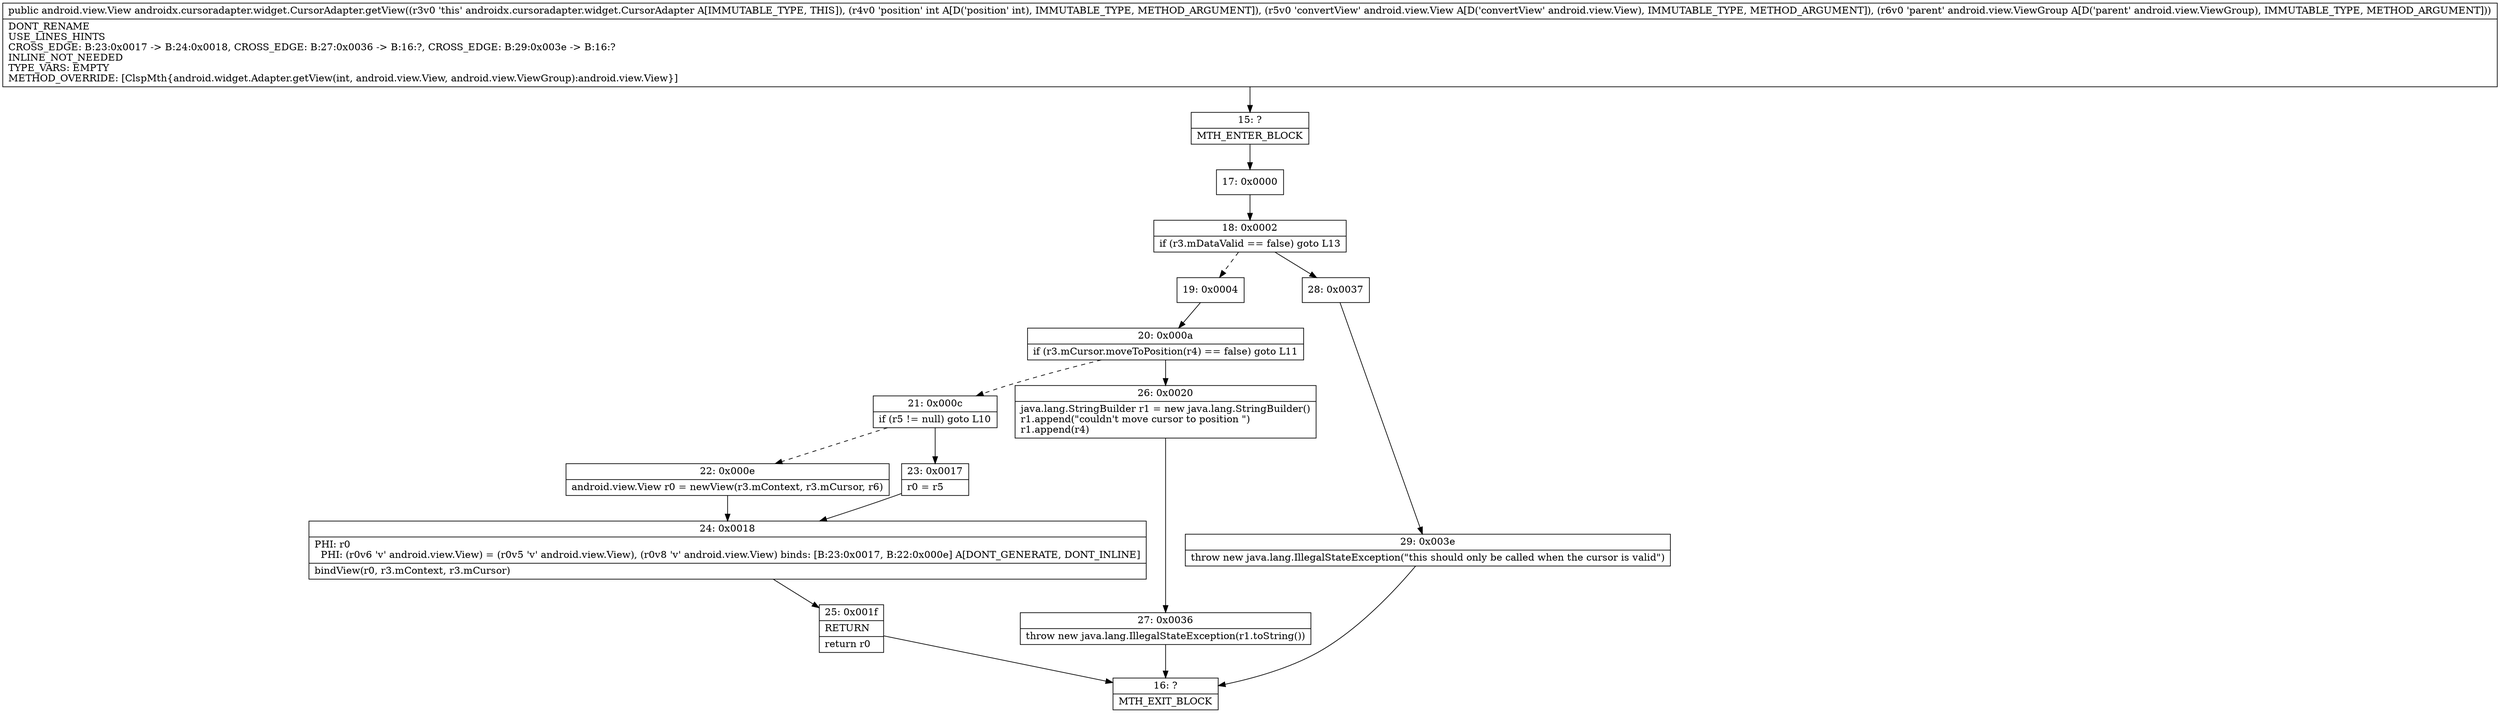 digraph "CFG forandroidx.cursoradapter.widget.CursorAdapter.getView(ILandroid\/view\/View;Landroid\/view\/ViewGroup;)Landroid\/view\/View;" {
Node_15 [shape=record,label="{15\:\ ?|MTH_ENTER_BLOCK\l}"];
Node_17 [shape=record,label="{17\:\ 0x0000}"];
Node_18 [shape=record,label="{18\:\ 0x0002|if (r3.mDataValid == false) goto L13\l}"];
Node_19 [shape=record,label="{19\:\ 0x0004}"];
Node_20 [shape=record,label="{20\:\ 0x000a|if (r3.mCursor.moveToPosition(r4) == false) goto L11\l}"];
Node_21 [shape=record,label="{21\:\ 0x000c|if (r5 != null) goto L10\l}"];
Node_22 [shape=record,label="{22\:\ 0x000e|android.view.View r0 = newView(r3.mContext, r3.mCursor, r6)\l}"];
Node_24 [shape=record,label="{24\:\ 0x0018|PHI: r0 \l  PHI: (r0v6 'v' android.view.View) = (r0v5 'v' android.view.View), (r0v8 'v' android.view.View) binds: [B:23:0x0017, B:22:0x000e] A[DONT_GENERATE, DONT_INLINE]\l|bindView(r0, r3.mContext, r3.mCursor)\l}"];
Node_25 [shape=record,label="{25\:\ 0x001f|RETURN\l|return r0\l}"];
Node_16 [shape=record,label="{16\:\ ?|MTH_EXIT_BLOCK\l}"];
Node_23 [shape=record,label="{23\:\ 0x0017|r0 = r5\l}"];
Node_26 [shape=record,label="{26\:\ 0x0020|java.lang.StringBuilder r1 = new java.lang.StringBuilder()\lr1.append(\"couldn't move cursor to position \")\lr1.append(r4)\l}"];
Node_27 [shape=record,label="{27\:\ 0x0036|throw new java.lang.IllegalStateException(r1.toString())\l}"];
Node_28 [shape=record,label="{28\:\ 0x0037}"];
Node_29 [shape=record,label="{29\:\ 0x003e|throw new java.lang.IllegalStateException(\"this should only be called when the cursor is valid\")\l}"];
MethodNode[shape=record,label="{public android.view.View androidx.cursoradapter.widget.CursorAdapter.getView((r3v0 'this' androidx.cursoradapter.widget.CursorAdapter A[IMMUTABLE_TYPE, THIS]), (r4v0 'position' int A[D('position' int), IMMUTABLE_TYPE, METHOD_ARGUMENT]), (r5v0 'convertView' android.view.View A[D('convertView' android.view.View), IMMUTABLE_TYPE, METHOD_ARGUMENT]), (r6v0 'parent' android.view.ViewGroup A[D('parent' android.view.ViewGroup), IMMUTABLE_TYPE, METHOD_ARGUMENT]))  | DONT_RENAME\lUSE_LINES_HINTS\lCROSS_EDGE: B:23:0x0017 \-\> B:24:0x0018, CROSS_EDGE: B:27:0x0036 \-\> B:16:?, CROSS_EDGE: B:29:0x003e \-\> B:16:?\lINLINE_NOT_NEEDED\lTYPE_VARS: EMPTY\lMETHOD_OVERRIDE: [ClspMth\{android.widget.Adapter.getView(int, android.view.View, android.view.ViewGroup):android.view.View\}]\l}"];
MethodNode -> Node_15;Node_15 -> Node_17;
Node_17 -> Node_18;
Node_18 -> Node_19[style=dashed];
Node_18 -> Node_28;
Node_19 -> Node_20;
Node_20 -> Node_21[style=dashed];
Node_20 -> Node_26;
Node_21 -> Node_22[style=dashed];
Node_21 -> Node_23;
Node_22 -> Node_24;
Node_24 -> Node_25;
Node_25 -> Node_16;
Node_23 -> Node_24;
Node_26 -> Node_27;
Node_27 -> Node_16;
Node_28 -> Node_29;
Node_29 -> Node_16;
}


